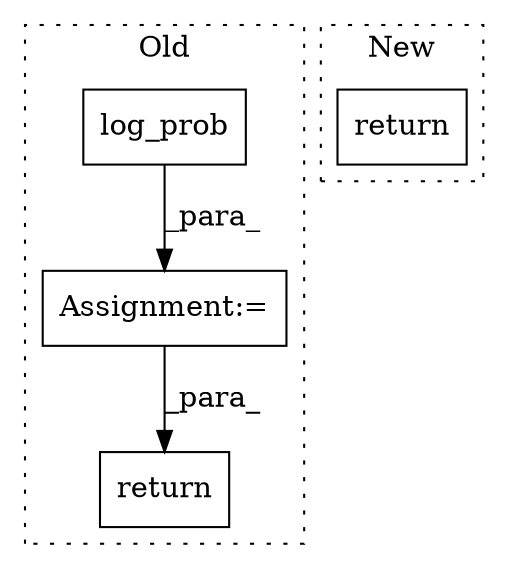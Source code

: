 digraph G {
subgraph cluster0 {
1 [label="log_prob" a="32" s="6892,6911" l="9,1" shape="box"];
3 [label="Assignment:=" a="7" s="6889" l="1" shape="box"];
4 [label="return" a="41" s="7515" l="7" shape="box"];
label = "Old";
style="dotted";
}
subgraph cluster1 {
2 [label="return" a="41" s="7640" l="7" shape="box"];
label = "New";
style="dotted";
}
1 -> 3 [label="_para_"];
3 -> 4 [label="_para_"];
}